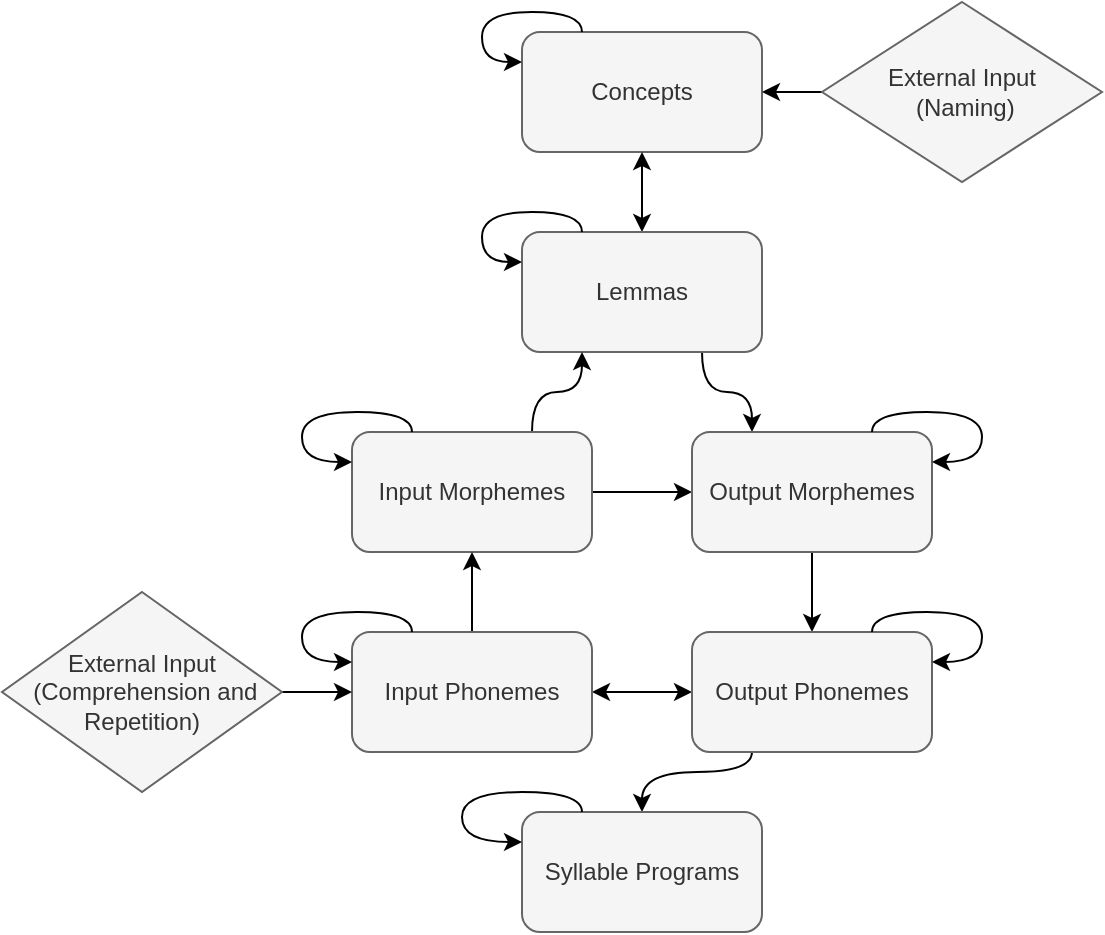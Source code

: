 <mxfile version="24.2.1" type="device">
  <diagram name="Page-1" id="P6J70q8SLk7loDRSNSeV">
    <mxGraphModel dx="1139" dy="614" grid="0" gridSize="10" guides="1" tooltips="1" connect="1" arrows="1" fold="1" page="1" pageScale="1" pageWidth="1100" pageHeight="850" math="0" shadow="0">
      <root>
        <mxCell id="0" />
        <mxCell id="1" parent="0" />
        <mxCell id="gCvDRYbqspotxNBswbGv-1" value="Concepts" style="rounded=1;whiteSpace=wrap;html=1;fillColor=#f5f5f5;fontColor=#333333;strokeColor=#666666;" vertex="1" parent="1">
          <mxGeometry x="380" y="140" width="120" height="60" as="geometry" />
        </mxCell>
        <mxCell id="gCvDRYbqspotxNBswbGv-15" style="edgeStyle=orthogonalEdgeStyle;rounded=0;orthogonalLoop=1;jettySize=auto;html=1;entryX=0.5;entryY=1;entryDx=0;entryDy=0;startArrow=classic;startFill=1;" edge="1" parent="1" source="gCvDRYbqspotxNBswbGv-2" target="gCvDRYbqspotxNBswbGv-1">
          <mxGeometry relative="1" as="geometry" />
        </mxCell>
        <mxCell id="gCvDRYbqspotxNBswbGv-17" style="edgeStyle=orthogonalEdgeStyle;rounded=0;orthogonalLoop=1;jettySize=auto;html=1;exitX=0.75;exitY=1;exitDx=0;exitDy=0;entryX=0.25;entryY=0;entryDx=0;entryDy=0;curved=1;" edge="1" parent="1" source="gCvDRYbqspotxNBswbGv-2" target="gCvDRYbqspotxNBswbGv-4">
          <mxGeometry relative="1" as="geometry" />
        </mxCell>
        <mxCell id="gCvDRYbqspotxNBswbGv-2" value="Lemmas" style="rounded=1;whiteSpace=wrap;html=1;fillColor=#f5f5f5;fontColor=#333333;strokeColor=#666666;" vertex="1" parent="1">
          <mxGeometry x="380" y="240" width="120" height="60" as="geometry" />
        </mxCell>
        <mxCell id="gCvDRYbqspotxNBswbGv-16" style="edgeStyle=orthogonalEdgeStyle;rounded=0;orthogonalLoop=1;jettySize=auto;html=1;exitX=0.75;exitY=0;exitDx=0;exitDy=0;entryX=0.25;entryY=1;entryDx=0;entryDy=0;curved=1;" edge="1" parent="1" source="gCvDRYbqspotxNBswbGv-3" target="gCvDRYbqspotxNBswbGv-2">
          <mxGeometry relative="1" as="geometry" />
        </mxCell>
        <mxCell id="gCvDRYbqspotxNBswbGv-18" style="edgeStyle=orthogonalEdgeStyle;rounded=0;orthogonalLoop=1;jettySize=auto;html=1;entryX=0;entryY=0.5;entryDx=0;entryDy=0;" edge="1" parent="1" source="gCvDRYbqspotxNBswbGv-3" target="gCvDRYbqspotxNBswbGv-4">
          <mxGeometry relative="1" as="geometry" />
        </mxCell>
        <mxCell id="gCvDRYbqspotxNBswbGv-3" value="Input Morphemes" style="rounded=1;whiteSpace=wrap;html=1;fillColor=#f5f5f5;fontColor=#333333;strokeColor=#666666;" vertex="1" parent="1">
          <mxGeometry x="295" y="340" width="120" height="60" as="geometry" />
        </mxCell>
        <mxCell id="gCvDRYbqspotxNBswbGv-19" style="edgeStyle=orthogonalEdgeStyle;rounded=0;orthogonalLoop=1;jettySize=auto;html=1;entryX=0.5;entryY=0;entryDx=0;entryDy=0;" edge="1" parent="1" source="gCvDRYbqspotxNBswbGv-4" target="gCvDRYbqspotxNBswbGv-6">
          <mxGeometry relative="1" as="geometry" />
        </mxCell>
        <mxCell id="gCvDRYbqspotxNBswbGv-4" value="Output Morphemes" style="rounded=1;whiteSpace=wrap;html=1;fillColor=#f5f5f5;fontColor=#333333;strokeColor=#666666;" vertex="1" parent="1">
          <mxGeometry x="465" y="340" width="120" height="60" as="geometry" />
        </mxCell>
        <mxCell id="gCvDRYbqspotxNBswbGv-20" style="edgeStyle=orthogonalEdgeStyle;rounded=0;orthogonalLoop=1;jettySize=auto;html=1;entryX=0;entryY=0.5;entryDx=0;entryDy=0;startArrow=classic;startFill=1;" edge="1" parent="1" source="gCvDRYbqspotxNBswbGv-5" target="gCvDRYbqspotxNBswbGv-6">
          <mxGeometry relative="1" as="geometry" />
        </mxCell>
        <mxCell id="gCvDRYbqspotxNBswbGv-21" style="edgeStyle=orthogonalEdgeStyle;rounded=0;orthogonalLoop=1;jettySize=auto;html=1;entryX=0.5;entryY=1;entryDx=0;entryDy=0;" edge="1" parent="1" source="gCvDRYbqspotxNBswbGv-5" target="gCvDRYbqspotxNBswbGv-3">
          <mxGeometry relative="1" as="geometry" />
        </mxCell>
        <mxCell id="gCvDRYbqspotxNBswbGv-5" value="Input Phonemes" style="rounded=1;whiteSpace=wrap;html=1;fillColor=#f5f5f5;fontColor=#333333;strokeColor=#666666;" vertex="1" parent="1">
          <mxGeometry x="295" y="440" width="120" height="60" as="geometry" />
        </mxCell>
        <mxCell id="gCvDRYbqspotxNBswbGv-22" style="edgeStyle=orthogonalEdgeStyle;rounded=0;orthogonalLoop=1;jettySize=auto;html=1;exitX=0.25;exitY=1;exitDx=0;exitDy=0;curved=1;" edge="1" parent="1" source="gCvDRYbqspotxNBswbGv-6" target="gCvDRYbqspotxNBswbGv-7">
          <mxGeometry relative="1" as="geometry">
            <Array as="points">
              <mxPoint x="495" y="510" />
              <mxPoint x="440" y="510" />
            </Array>
          </mxGeometry>
        </mxCell>
        <mxCell id="gCvDRYbqspotxNBswbGv-6" value="Output Phonemes" style="rounded=1;whiteSpace=wrap;html=1;fillColor=#f5f5f5;fontColor=#333333;strokeColor=#666666;" vertex="1" parent="1">
          <mxGeometry x="465" y="440" width="120" height="60" as="geometry" />
        </mxCell>
        <mxCell id="gCvDRYbqspotxNBswbGv-7" value="Syllable Programs" style="rounded=1;whiteSpace=wrap;html=1;fillColor=#f5f5f5;fontColor=#333333;strokeColor=#666666;" vertex="1" parent="1">
          <mxGeometry x="380" y="530" width="120" height="60" as="geometry" />
        </mxCell>
        <mxCell id="gCvDRYbqspotxNBswbGv-8" style="edgeStyle=orthogonalEdgeStyle;rounded=0;orthogonalLoop=1;jettySize=auto;html=1;exitX=0.25;exitY=0;exitDx=0;exitDy=0;entryX=0;entryY=0.25;entryDx=0;entryDy=0;curved=1;" edge="1" parent="1" source="gCvDRYbqspotxNBswbGv-1" target="gCvDRYbqspotxNBswbGv-1">
          <mxGeometry relative="1" as="geometry">
            <Array as="points">
              <mxPoint x="410" y="130" />
              <mxPoint x="360" y="130" />
              <mxPoint x="360" y="155" />
            </Array>
          </mxGeometry>
        </mxCell>
        <mxCell id="gCvDRYbqspotxNBswbGv-9" style="edgeStyle=orthogonalEdgeStyle;rounded=0;orthogonalLoop=1;jettySize=auto;html=1;exitX=0.25;exitY=0;exitDx=0;exitDy=0;entryX=0;entryY=0.25;entryDx=0;entryDy=0;curved=1;" edge="1" parent="1" source="gCvDRYbqspotxNBswbGv-2" target="gCvDRYbqspotxNBswbGv-2">
          <mxGeometry relative="1" as="geometry">
            <Array as="points">
              <mxPoint x="410" y="230" />
              <mxPoint x="360" y="230" />
              <mxPoint x="360" y="255" />
            </Array>
          </mxGeometry>
        </mxCell>
        <mxCell id="gCvDRYbqspotxNBswbGv-10" style="edgeStyle=orthogonalEdgeStyle;rounded=0;orthogonalLoop=1;jettySize=auto;html=1;exitX=0.25;exitY=0;exitDx=0;exitDy=0;entryX=0;entryY=0.25;entryDx=0;entryDy=0;curved=1;" edge="1" parent="1" source="gCvDRYbqspotxNBswbGv-3" target="gCvDRYbqspotxNBswbGv-3">
          <mxGeometry relative="1" as="geometry">
            <Array as="points">
              <mxPoint x="325" y="330" />
              <mxPoint x="270" y="330" />
              <mxPoint x="270" y="355" />
            </Array>
          </mxGeometry>
        </mxCell>
        <mxCell id="gCvDRYbqspotxNBswbGv-12" style="edgeStyle=orthogonalEdgeStyle;rounded=0;orthogonalLoop=1;jettySize=auto;html=1;exitX=0.25;exitY=0;exitDx=0;exitDy=0;entryX=0;entryY=0.25;entryDx=0;entryDy=0;curved=1;" edge="1" parent="1" source="gCvDRYbqspotxNBswbGv-5" target="gCvDRYbqspotxNBswbGv-5">
          <mxGeometry relative="1" as="geometry">
            <Array as="points">
              <mxPoint x="325" y="430" />
              <mxPoint x="270" y="430" />
              <mxPoint x="270" y="455" />
            </Array>
          </mxGeometry>
        </mxCell>
        <mxCell id="gCvDRYbqspotxNBswbGv-13" style="edgeStyle=orthogonalEdgeStyle;rounded=0;orthogonalLoop=1;jettySize=auto;html=1;exitX=0.75;exitY=0;exitDx=0;exitDy=0;entryX=1;entryY=0.25;entryDx=0;entryDy=0;curved=1;" edge="1" parent="1" source="gCvDRYbqspotxNBswbGv-4" target="gCvDRYbqspotxNBswbGv-4">
          <mxGeometry relative="1" as="geometry">
            <Array as="points">
              <mxPoint x="555" y="330" />
              <mxPoint x="610" y="330" />
              <mxPoint x="610" y="355" />
            </Array>
          </mxGeometry>
        </mxCell>
        <mxCell id="gCvDRYbqspotxNBswbGv-14" style="edgeStyle=orthogonalEdgeStyle;rounded=0;orthogonalLoop=1;jettySize=auto;html=1;exitX=0.75;exitY=0;exitDx=0;exitDy=0;entryX=1;entryY=0.25;entryDx=0;entryDy=0;curved=1;" edge="1" parent="1" source="gCvDRYbqspotxNBswbGv-6" target="gCvDRYbqspotxNBswbGv-6">
          <mxGeometry relative="1" as="geometry">
            <Array as="points">
              <mxPoint x="555" y="430" />
              <mxPoint x="610" y="430" />
              <mxPoint x="610" y="455" />
            </Array>
          </mxGeometry>
        </mxCell>
        <mxCell id="gCvDRYbqspotxNBswbGv-23" style="edgeStyle=orthogonalEdgeStyle;rounded=0;orthogonalLoop=1;jettySize=auto;html=1;exitX=0.25;exitY=0;exitDx=0;exitDy=0;entryX=0;entryY=0.25;entryDx=0;entryDy=0;curved=1;" edge="1" parent="1" source="gCvDRYbqspotxNBswbGv-7" target="gCvDRYbqspotxNBswbGv-7">
          <mxGeometry relative="1" as="geometry">
            <Array as="points">
              <mxPoint x="410" y="520" />
              <mxPoint x="350" y="520" />
              <mxPoint x="350" y="545" />
            </Array>
          </mxGeometry>
        </mxCell>
        <mxCell id="gCvDRYbqspotxNBswbGv-28" style="edgeStyle=orthogonalEdgeStyle;rounded=0;orthogonalLoop=1;jettySize=auto;html=1;exitX=0;exitY=0.5;exitDx=0;exitDy=0;entryX=1;entryY=0.5;entryDx=0;entryDy=0;" edge="1" parent="1" source="gCvDRYbqspotxNBswbGv-24" target="gCvDRYbqspotxNBswbGv-1">
          <mxGeometry relative="1" as="geometry" />
        </mxCell>
        <mxCell id="gCvDRYbqspotxNBswbGv-24" value="External Input&lt;div&gt;&amp;nbsp;(Naming)&lt;/div&gt;" style="rhombus;whiteSpace=wrap;html=1;fillColor=#f5f5f5;fontColor=#333333;strokeColor=#666666;" vertex="1" parent="1">
          <mxGeometry x="530" y="125" width="140" height="90" as="geometry" />
        </mxCell>
        <mxCell id="gCvDRYbqspotxNBswbGv-27" style="edgeStyle=orthogonalEdgeStyle;rounded=0;orthogonalLoop=1;jettySize=auto;html=1;entryX=0;entryY=0.5;entryDx=0;entryDy=0;" edge="1" parent="1" source="gCvDRYbqspotxNBswbGv-25" target="gCvDRYbqspotxNBswbGv-5">
          <mxGeometry relative="1" as="geometry" />
        </mxCell>
        <mxCell id="gCvDRYbqspotxNBswbGv-25" value="External Input&lt;div&gt;&amp;nbsp;(Comprehension and Repetition)&lt;/div&gt;" style="rhombus;whiteSpace=wrap;html=1;fillColor=#f5f5f5;fontColor=#333333;strokeColor=#666666;" vertex="1" parent="1">
          <mxGeometry x="120" y="420" width="140" height="100" as="geometry" />
        </mxCell>
      </root>
    </mxGraphModel>
  </diagram>
</mxfile>
